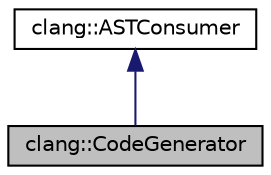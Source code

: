 digraph "clang::CodeGenerator"
{
 // LATEX_PDF_SIZE
  bgcolor="transparent";
  edge [fontname="Helvetica",fontsize="10",labelfontname="Helvetica",labelfontsize="10"];
  node [fontname="Helvetica",fontsize="10",shape=record];
  Node1 [label="clang::CodeGenerator",height=0.2,width=0.4,color="black", fillcolor="grey75", style="filled", fontcolor="black",tooltip="The primary public interface to the Clang code generator."];
  Node2 -> Node1 [dir="back",color="midnightblue",fontsize="10",style="solid",fontname="Helvetica"];
  Node2 [label="clang::ASTConsumer",height=0.2,width=0.4,color="black",URL="$classclang_1_1ASTConsumer.html",tooltip="ASTConsumer - This is an abstract interface that should be implemented by clients that read ASTs."];
}
